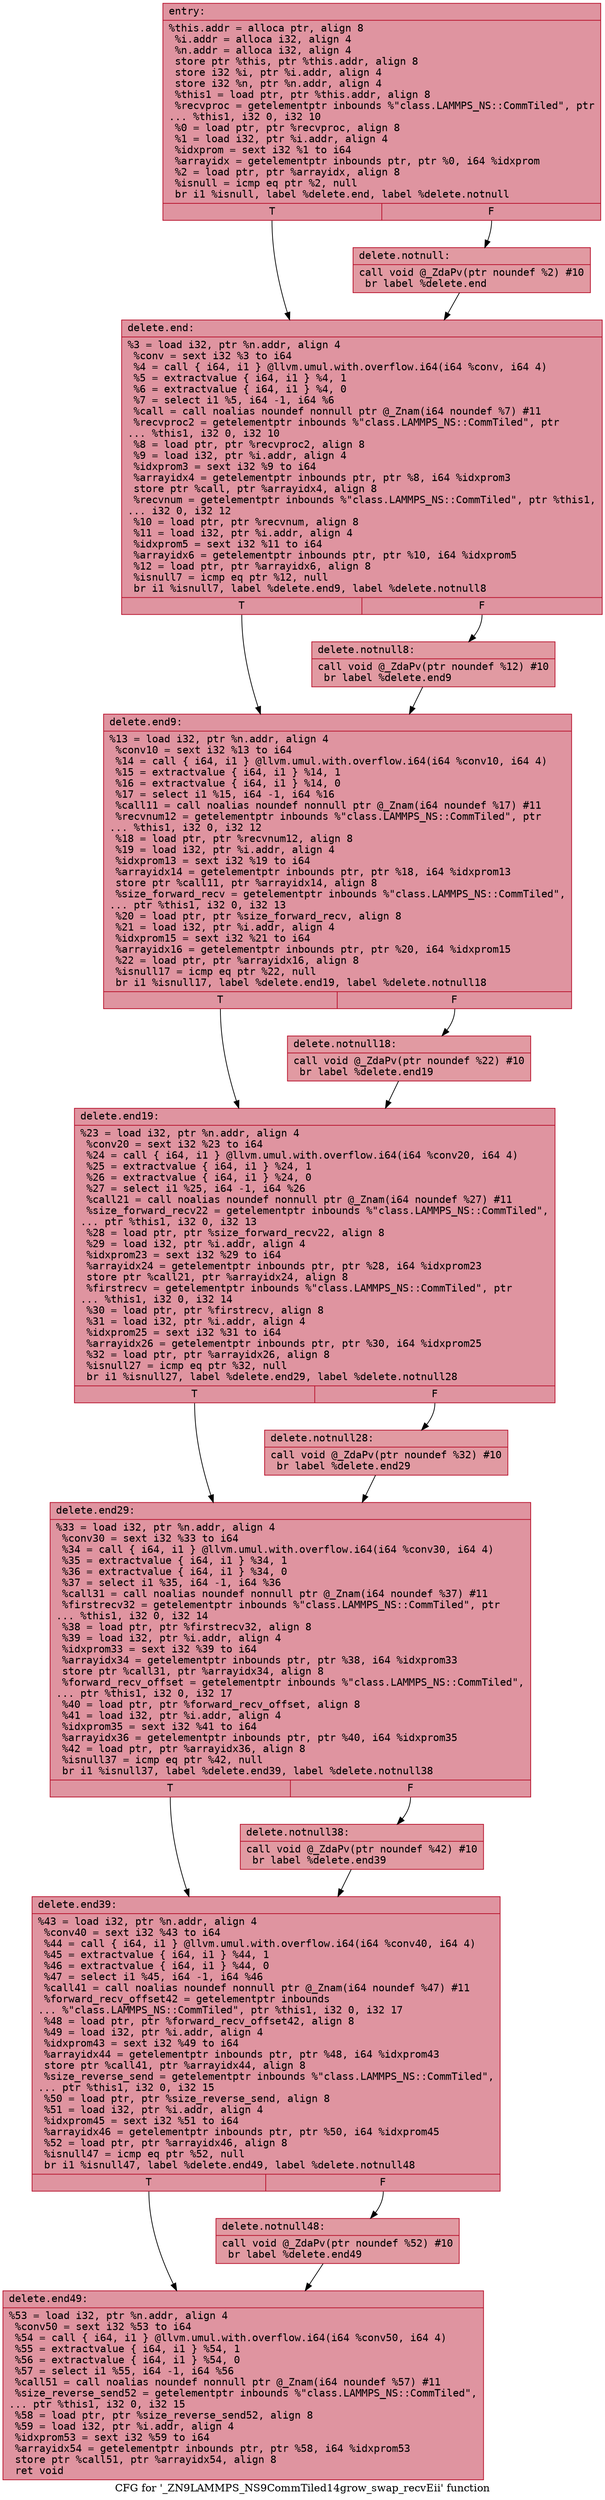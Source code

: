digraph "CFG for '_ZN9LAMMPS_NS9CommTiled14grow_swap_recvEii' function" {
	label="CFG for '_ZN9LAMMPS_NS9CommTiled14grow_swap_recvEii' function";

	Node0x5560774fde50 [shape=record,color="#b70d28ff", style=filled, fillcolor="#b70d2870" fontname="Courier",label="{entry:\l|  %this.addr = alloca ptr, align 8\l  %i.addr = alloca i32, align 4\l  %n.addr = alloca i32, align 4\l  store ptr %this, ptr %this.addr, align 8\l  store i32 %i, ptr %i.addr, align 4\l  store i32 %n, ptr %n.addr, align 4\l  %this1 = load ptr, ptr %this.addr, align 8\l  %recvproc = getelementptr inbounds %\"class.LAMMPS_NS::CommTiled\", ptr\l... %this1, i32 0, i32 10\l  %0 = load ptr, ptr %recvproc, align 8\l  %1 = load i32, ptr %i.addr, align 4\l  %idxprom = sext i32 %1 to i64\l  %arrayidx = getelementptr inbounds ptr, ptr %0, i64 %idxprom\l  %2 = load ptr, ptr %arrayidx, align 8\l  %isnull = icmp eq ptr %2, null\l  br i1 %isnull, label %delete.end, label %delete.notnull\l|{<s0>T|<s1>F}}"];
	Node0x5560774fde50:s0 -> Node0x5560774fe6e0[tooltip="entry -> delete.end\nProbability 37.50%" ];
	Node0x5560774fde50:s1 -> Node0x5560774fe900[tooltip="entry -> delete.notnull\nProbability 62.50%" ];
	Node0x5560774fe900 [shape=record,color="#b70d28ff", style=filled, fillcolor="#bb1b2c70" fontname="Courier",label="{delete.notnull:\l|  call void @_ZdaPv(ptr noundef %2) #10\l  br label %delete.end\l}"];
	Node0x5560774fe900 -> Node0x5560774fe6e0[tooltip="delete.notnull -> delete.end\nProbability 100.00%" ];
	Node0x5560774fe6e0 [shape=record,color="#b70d28ff", style=filled, fillcolor="#b70d2870" fontname="Courier",label="{delete.end:\l|  %3 = load i32, ptr %n.addr, align 4\l  %conv = sext i32 %3 to i64\l  %4 = call \{ i64, i1 \} @llvm.umul.with.overflow.i64(i64 %conv, i64 4)\l  %5 = extractvalue \{ i64, i1 \} %4, 1\l  %6 = extractvalue \{ i64, i1 \} %4, 0\l  %7 = select i1 %5, i64 -1, i64 %6\l  %call = call noalias noundef nonnull ptr @_Znam(i64 noundef %7) #11\l  %recvproc2 = getelementptr inbounds %\"class.LAMMPS_NS::CommTiled\", ptr\l... %this1, i32 0, i32 10\l  %8 = load ptr, ptr %recvproc2, align 8\l  %9 = load i32, ptr %i.addr, align 4\l  %idxprom3 = sext i32 %9 to i64\l  %arrayidx4 = getelementptr inbounds ptr, ptr %8, i64 %idxprom3\l  store ptr %call, ptr %arrayidx4, align 8\l  %recvnum = getelementptr inbounds %\"class.LAMMPS_NS::CommTiled\", ptr %this1,\l... i32 0, i32 12\l  %10 = load ptr, ptr %recvnum, align 8\l  %11 = load i32, ptr %i.addr, align 4\l  %idxprom5 = sext i32 %11 to i64\l  %arrayidx6 = getelementptr inbounds ptr, ptr %10, i64 %idxprom5\l  %12 = load ptr, ptr %arrayidx6, align 8\l  %isnull7 = icmp eq ptr %12, null\l  br i1 %isnull7, label %delete.end9, label %delete.notnull8\l|{<s0>T|<s1>F}}"];
	Node0x5560774fe6e0:s0 -> Node0x556077502670[tooltip="delete.end -> delete.end9\nProbability 37.50%" ];
	Node0x5560774fe6e0:s1 -> Node0x5560775026f0[tooltip="delete.end -> delete.notnull8\nProbability 62.50%" ];
	Node0x5560775026f0 [shape=record,color="#b70d28ff", style=filled, fillcolor="#bb1b2c70" fontname="Courier",label="{delete.notnull8:\l|  call void @_ZdaPv(ptr noundef %12) #10\l  br label %delete.end9\l}"];
	Node0x5560775026f0 -> Node0x556077502670[tooltip="delete.notnull8 -> delete.end9\nProbability 100.00%" ];
	Node0x556077502670 [shape=record,color="#b70d28ff", style=filled, fillcolor="#b70d2870" fontname="Courier",label="{delete.end9:\l|  %13 = load i32, ptr %n.addr, align 4\l  %conv10 = sext i32 %13 to i64\l  %14 = call \{ i64, i1 \} @llvm.umul.with.overflow.i64(i64 %conv10, i64 4)\l  %15 = extractvalue \{ i64, i1 \} %14, 1\l  %16 = extractvalue \{ i64, i1 \} %14, 0\l  %17 = select i1 %15, i64 -1, i64 %16\l  %call11 = call noalias noundef nonnull ptr @_Znam(i64 noundef %17) #11\l  %recvnum12 = getelementptr inbounds %\"class.LAMMPS_NS::CommTiled\", ptr\l... %this1, i32 0, i32 12\l  %18 = load ptr, ptr %recvnum12, align 8\l  %19 = load i32, ptr %i.addr, align 4\l  %idxprom13 = sext i32 %19 to i64\l  %arrayidx14 = getelementptr inbounds ptr, ptr %18, i64 %idxprom13\l  store ptr %call11, ptr %arrayidx14, align 8\l  %size_forward_recv = getelementptr inbounds %\"class.LAMMPS_NS::CommTiled\",\l... ptr %this1, i32 0, i32 13\l  %20 = load ptr, ptr %size_forward_recv, align 8\l  %21 = load i32, ptr %i.addr, align 4\l  %idxprom15 = sext i32 %21 to i64\l  %arrayidx16 = getelementptr inbounds ptr, ptr %20, i64 %idxprom15\l  %22 = load ptr, ptr %arrayidx16, align 8\l  %isnull17 = icmp eq ptr %22, null\l  br i1 %isnull17, label %delete.end19, label %delete.notnull18\l|{<s0>T|<s1>F}}"];
	Node0x556077502670:s0 -> Node0x556077503910[tooltip="delete.end9 -> delete.end19\nProbability 37.50%" ];
	Node0x556077502670:s1 -> Node0x5560775039c0[tooltip="delete.end9 -> delete.notnull18\nProbability 62.50%" ];
	Node0x5560775039c0 [shape=record,color="#b70d28ff", style=filled, fillcolor="#bb1b2c70" fontname="Courier",label="{delete.notnull18:\l|  call void @_ZdaPv(ptr noundef %22) #10\l  br label %delete.end19\l}"];
	Node0x5560775039c0 -> Node0x556077503910[tooltip="delete.notnull18 -> delete.end19\nProbability 100.00%" ];
	Node0x556077503910 [shape=record,color="#b70d28ff", style=filled, fillcolor="#b70d2870" fontname="Courier",label="{delete.end19:\l|  %23 = load i32, ptr %n.addr, align 4\l  %conv20 = sext i32 %23 to i64\l  %24 = call \{ i64, i1 \} @llvm.umul.with.overflow.i64(i64 %conv20, i64 4)\l  %25 = extractvalue \{ i64, i1 \} %24, 1\l  %26 = extractvalue \{ i64, i1 \} %24, 0\l  %27 = select i1 %25, i64 -1, i64 %26\l  %call21 = call noalias noundef nonnull ptr @_Znam(i64 noundef %27) #11\l  %size_forward_recv22 = getelementptr inbounds %\"class.LAMMPS_NS::CommTiled\",\l... ptr %this1, i32 0, i32 13\l  %28 = load ptr, ptr %size_forward_recv22, align 8\l  %29 = load i32, ptr %i.addr, align 4\l  %idxprom23 = sext i32 %29 to i64\l  %arrayidx24 = getelementptr inbounds ptr, ptr %28, i64 %idxprom23\l  store ptr %call21, ptr %arrayidx24, align 8\l  %firstrecv = getelementptr inbounds %\"class.LAMMPS_NS::CommTiled\", ptr\l... %this1, i32 0, i32 14\l  %30 = load ptr, ptr %firstrecv, align 8\l  %31 = load i32, ptr %i.addr, align 4\l  %idxprom25 = sext i32 %31 to i64\l  %arrayidx26 = getelementptr inbounds ptr, ptr %30, i64 %idxprom25\l  %32 = load ptr, ptr %arrayidx26, align 8\l  %isnull27 = icmp eq ptr %32, null\l  br i1 %isnull27, label %delete.end29, label %delete.notnull28\l|{<s0>T|<s1>F}}"];
	Node0x556077503910:s0 -> Node0x556077504a00[tooltip="delete.end19 -> delete.end29\nProbability 37.50%" ];
	Node0x556077503910:s1 -> Node0x556077504ab0[tooltip="delete.end19 -> delete.notnull28\nProbability 62.50%" ];
	Node0x556077504ab0 [shape=record,color="#b70d28ff", style=filled, fillcolor="#bb1b2c70" fontname="Courier",label="{delete.notnull28:\l|  call void @_ZdaPv(ptr noundef %32) #10\l  br label %delete.end29\l}"];
	Node0x556077504ab0 -> Node0x556077504a00[tooltip="delete.notnull28 -> delete.end29\nProbability 100.00%" ];
	Node0x556077504a00 [shape=record,color="#b70d28ff", style=filled, fillcolor="#b70d2870" fontname="Courier",label="{delete.end29:\l|  %33 = load i32, ptr %n.addr, align 4\l  %conv30 = sext i32 %33 to i64\l  %34 = call \{ i64, i1 \} @llvm.umul.with.overflow.i64(i64 %conv30, i64 4)\l  %35 = extractvalue \{ i64, i1 \} %34, 1\l  %36 = extractvalue \{ i64, i1 \} %34, 0\l  %37 = select i1 %35, i64 -1, i64 %36\l  %call31 = call noalias noundef nonnull ptr @_Znam(i64 noundef %37) #11\l  %firstrecv32 = getelementptr inbounds %\"class.LAMMPS_NS::CommTiled\", ptr\l... %this1, i32 0, i32 14\l  %38 = load ptr, ptr %firstrecv32, align 8\l  %39 = load i32, ptr %i.addr, align 4\l  %idxprom33 = sext i32 %39 to i64\l  %arrayidx34 = getelementptr inbounds ptr, ptr %38, i64 %idxprom33\l  store ptr %call31, ptr %arrayidx34, align 8\l  %forward_recv_offset = getelementptr inbounds %\"class.LAMMPS_NS::CommTiled\",\l... ptr %this1, i32 0, i32 17\l  %40 = load ptr, ptr %forward_recv_offset, align 8\l  %41 = load i32, ptr %i.addr, align 4\l  %idxprom35 = sext i32 %41 to i64\l  %arrayidx36 = getelementptr inbounds ptr, ptr %40, i64 %idxprom35\l  %42 = load ptr, ptr %arrayidx36, align 8\l  %isnull37 = icmp eq ptr %42, null\l  br i1 %isnull37, label %delete.end39, label %delete.notnull38\l|{<s0>T|<s1>F}}"];
	Node0x556077504a00:s0 -> Node0x556077505e10[tooltip="delete.end29 -> delete.end39\nProbability 37.50%" ];
	Node0x556077504a00:s1 -> Node0x556077505ec0[tooltip="delete.end29 -> delete.notnull38\nProbability 62.50%" ];
	Node0x556077505ec0 [shape=record,color="#b70d28ff", style=filled, fillcolor="#bb1b2c70" fontname="Courier",label="{delete.notnull38:\l|  call void @_ZdaPv(ptr noundef %42) #10\l  br label %delete.end39\l}"];
	Node0x556077505ec0 -> Node0x556077505e10[tooltip="delete.notnull38 -> delete.end39\nProbability 100.00%" ];
	Node0x556077505e10 [shape=record,color="#b70d28ff", style=filled, fillcolor="#b70d2870" fontname="Courier",label="{delete.end39:\l|  %43 = load i32, ptr %n.addr, align 4\l  %conv40 = sext i32 %43 to i64\l  %44 = call \{ i64, i1 \} @llvm.umul.with.overflow.i64(i64 %conv40, i64 4)\l  %45 = extractvalue \{ i64, i1 \} %44, 1\l  %46 = extractvalue \{ i64, i1 \} %44, 0\l  %47 = select i1 %45, i64 -1, i64 %46\l  %call41 = call noalias noundef nonnull ptr @_Znam(i64 noundef %47) #11\l  %forward_recv_offset42 = getelementptr inbounds\l... %\"class.LAMMPS_NS::CommTiled\", ptr %this1, i32 0, i32 17\l  %48 = load ptr, ptr %forward_recv_offset42, align 8\l  %49 = load i32, ptr %i.addr, align 4\l  %idxprom43 = sext i32 %49 to i64\l  %arrayidx44 = getelementptr inbounds ptr, ptr %48, i64 %idxprom43\l  store ptr %call41, ptr %arrayidx44, align 8\l  %size_reverse_send = getelementptr inbounds %\"class.LAMMPS_NS::CommTiled\",\l... ptr %this1, i32 0, i32 15\l  %50 = load ptr, ptr %size_reverse_send, align 8\l  %51 = load i32, ptr %i.addr, align 4\l  %idxprom45 = sext i32 %51 to i64\l  %arrayidx46 = getelementptr inbounds ptr, ptr %50, i64 %idxprom45\l  %52 = load ptr, ptr %arrayidx46, align 8\l  %isnull47 = icmp eq ptr %52, null\l  br i1 %isnull47, label %delete.end49, label %delete.notnull48\l|{<s0>T|<s1>F}}"];
	Node0x556077505e10:s0 -> Node0x5560775076f0[tooltip="delete.end39 -> delete.end49\nProbability 37.50%" ];
	Node0x556077505e10:s1 -> Node0x5560775077a0[tooltip="delete.end39 -> delete.notnull48\nProbability 62.50%" ];
	Node0x5560775077a0 [shape=record,color="#b70d28ff", style=filled, fillcolor="#bb1b2c70" fontname="Courier",label="{delete.notnull48:\l|  call void @_ZdaPv(ptr noundef %52) #10\l  br label %delete.end49\l}"];
	Node0x5560775077a0 -> Node0x5560775076f0[tooltip="delete.notnull48 -> delete.end49\nProbability 100.00%" ];
	Node0x5560775076f0 [shape=record,color="#b70d28ff", style=filled, fillcolor="#b70d2870" fontname="Courier",label="{delete.end49:\l|  %53 = load i32, ptr %n.addr, align 4\l  %conv50 = sext i32 %53 to i64\l  %54 = call \{ i64, i1 \} @llvm.umul.with.overflow.i64(i64 %conv50, i64 4)\l  %55 = extractvalue \{ i64, i1 \} %54, 1\l  %56 = extractvalue \{ i64, i1 \} %54, 0\l  %57 = select i1 %55, i64 -1, i64 %56\l  %call51 = call noalias noundef nonnull ptr @_Znam(i64 noundef %57) #11\l  %size_reverse_send52 = getelementptr inbounds %\"class.LAMMPS_NS::CommTiled\",\l... ptr %this1, i32 0, i32 15\l  %58 = load ptr, ptr %size_reverse_send52, align 8\l  %59 = load i32, ptr %i.addr, align 4\l  %idxprom53 = sext i32 %59 to i64\l  %arrayidx54 = getelementptr inbounds ptr, ptr %58, i64 %idxprom53\l  store ptr %call51, ptr %arrayidx54, align 8\l  ret void\l}"];
}
